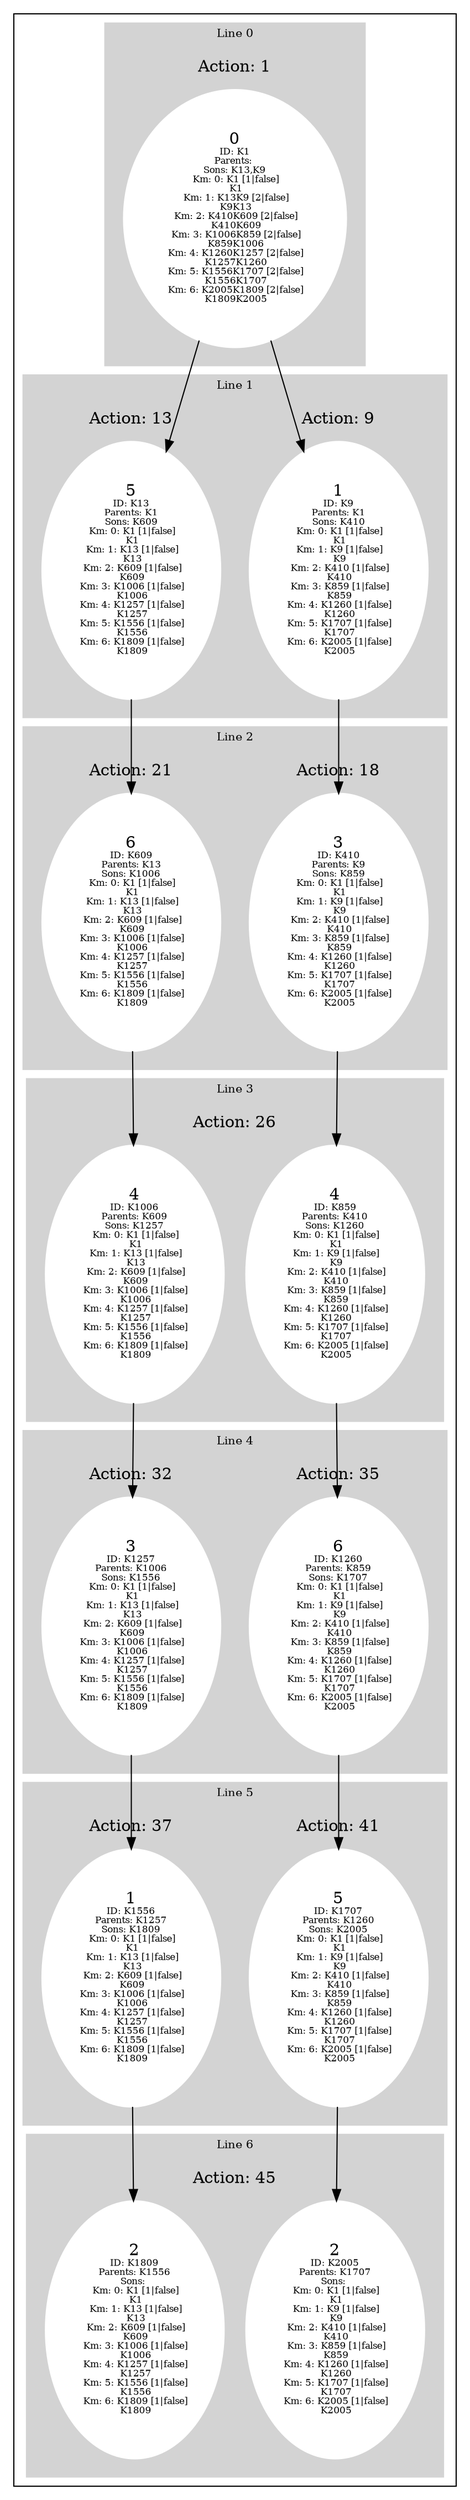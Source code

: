 digraph G {
subgraph cluster_info {
        subgraph cluster_0 {
        style=filled;
        color=lightgrey;
        node [style=filled,color=white];
        subgraph cluster_act_1 {
label = "Action: 1"step_K1 [label=<0<BR /><FONT POINT-SIZE="8">ID: K1</FONT><BR /><FONT POINT-SIZE="8">Parents: </FONT><BR /><FONT POINT-SIZE="8">Sons: K13,K9</FONT><BR /><FONT POINT-SIZE="8"> Km: 0: K1 [1|false]<BR /> K1</FONT><BR /><FONT POINT-SIZE="8"> Km: 1: K13K9 [2|false]<BR /> K9K13</FONT><BR /><FONT POINT-SIZE="8"> Km: 2: K410K609 [2|false]<BR /> K410K609</FONT><BR /><FONT POINT-SIZE="8"> Km: 3: K1006K859 [2|false]<BR /> K859K1006</FONT><BR /><FONT POINT-SIZE="8"> Km: 4: K1260K1257 [2|false]<BR /> K1257K1260</FONT><BR /><FONT POINT-SIZE="8"> Km: 5: K1556K1707 [2|false]<BR /> K1556K1707</FONT><BR /><FONT POINT-SIZE="8"> Km: 6: K2005K1809 [2|false]<BR /> K1809K2005</FONT>>]
}

        fontsize="10"
        label = "Line 0";
        }

        subgraph cluster_4 {
        style=filled;
        color=lightgrey;
        node [style=filled,color=white];
        subgraph cluster_act_35 {
label = "Action: 35"step_K1260 [label=<6<BR /><FONT POINT-SIZE="8">ID: K1260</FONT><BR /><FONT POINT-SIZE="8">Parents: K859</FONT><BR /><FONT POINT-SIZE="8">Sons: K1707</FONT><BR /><FONT POINT-SIZE="8"> Km: 0: K1 [1|false]<BR /> K1</FONT><BR /><FONT POINT-SIZE="8"> Km: 1: K9 [1|false]<BR /> K9</FONT><BR /><FONT POINT-SIZE="8"> Km: 2: K410 [1|false]<BR /> K410</FONT><BR /><FONT POINT-SIZE="8"> Km: 3: K859 [1|false]<BR /> K859</FONT><BR /><FONT POINT-SIZE="8"> Km: 4: K1260 [1|false]<BR /> K1260</FONT><BR /><FONT POINT-SIZE="8"> Km: 5: K1707 [1|false]<BR /> K1707</FONT><BR /><FONT POINT-SIZE="8"> Km: 6: K2005 [1|false]<BR /> K2005</FONT>>]
}
subgraph cluster_act_32 {
label = "Action: 32"step_K1257 [label=<3<BR /><FONT POINT-SIZE="8">ID: K1257</FONT><BR /><FONT POINT-SIZE="8">Parents: K1006</FONT><BR /><FONT POINT-SIZE="8">Sons: K1556</FONT><BR /><FONT POINT-SIZE="8"> Km: 0: K1 [1|false]<BR /> K1</FONT><BR /><FONT POINT-SIZE="8"> Km: 1: K13 [1|false]<BR /> K13</FONT><BR /><FONT POINT-SIZE="8"> Km: 2: K609 [1|false]<BR /> K609</FONT><BR /><FONT POINT-SIZE="8"> Km: 3: K1006 [1|false]<BR /> K1006</FONT><BR /><FONT POINT-SIZE="8"> Km: 4: K1257 [1|false]<BR /> K1257</FONT><BR /><FONT POINT-SIZE="8"> Km: 5: K1556 [1|false]<BR /> K1556</FONT><BR /><FONT POINT-SIZE="8"> Km: 6: K1809 [1|false]<BR /> K1809</FONT>>]
}

        fontsize="10"
        label = "Line 4";
        }

        subgraph cluster_2 {
        style=filled;
        color=lightgrey;
        node [style=filled,color=white];
        subgraph cluster_act_18 {
label = "Action: 18"step_K410 [label=<3<BR /><FONT POINT-SIZE="8">ID: K410</FONT><BR /><FONT POINT-SIZE="8">Parents: K9</FONT><BR /><FONT POINT-SIZE="8">Sons: K859</FONT><BR /><FONT POINT-SIZE="8"> Km: 0: K1 [1|false]<BR /> K1</FONT><BR /><FONT POINT-SIZE="8"> Km: 1: K9 [1|false]<BR /> K9</FONT><BR /><FONT POINT-SIZE="8"> Km: 2: K410 [1|false]<BR /> K410</FONT><BR /><FONT POINT-SIZE="8"> Km: 3: K859 [1|false]<BR /> K859</FONT><BR /><FONT POINT-SIZE="8"> Km: 4: K1260 [1|false]<BR /> K1260</FONT><BR /><FONT POINT-SIZE="8"> Km: 5: K1707 [1|false]<BR /> K1707</FONT><BR /><FONT POINT-SIZE="8"> Km: 6: K2005 [1|false]<BR /> K2005</FONT>>]
}
subgraph cluster_act_21 {
label = "Action: 21"step_K609 [label=<6<BR /><FONT POINT-SIZE="8">ID: K609</FONT><BR /><FONT POINT-SIZE="8">Parents: K13</FONT><BR /><FONT POINT-SIZE="8">Sons: K1006</FONT><BR /><FONT POINT-SIZE="8"> Km: 0: K1 [1|false]<BR /> K1</FONT><BR /><FONT POINT-SIZE="8"> Km: 1: K13 [1|false]<BR /> K13</FONT><BR /><FONT POINT-SIZE="8"> Km: 2: K609 [1|false]<BR /> K609</FONT><BR /><FONT POINT-SIZE="8"> Km: 3: K1006 [1|false]<BR /> K1006</FONT><BR /><FONT POINT-SIZE="8"> Km: 4: K1257 [1|false]<BR /> K1257</FONT><BR /><FONT POINT-SIZE="8"> Km: 5: K1556 [1|false]<BR /> K1556</FONT><BR /><FONT POINT-SIZE="8"> Km: 6: K1809 [1|false]<BR /> K1809</FONT>>]
}

        fontsize="10"
        label = "Line 2";
        }

        subgraph cluster_3 {
        style=filled;
        color=lightgrey;
        node [style=filled,color=white];
        subgraph cluster_act_26 {
label = "Action: 26"step_K1006 [label=<4<BR /><FONT POINT-SIZE="8">ID: K1006</FONT><BR /><FONT POINT-SIZE="8">Parents: K609</FONT><BR /><FONT POINT-SIZE="8">Sons: K1257</FONT><BR /><FONT POINT-SIZE="8"> Km: 0: K1 [1|false]<BR /> K1</FONT><BR /><FONT POINT-SIZE="8"> Km: 1: K13 [1|false]<BR /> K13</FONT><BR /><FONT POINT-SIZE="8"> Km: 2: K609 [1|false]<BR /> K609</FONT><BR /><FONT POINT-SIZE="8"> Km: 3: K1006 [1|false]<BR /> K1006</FONT><BR /><FONT POINT-SIZE="8"> Km: 4: K1257 [1|false]<BR /> K1257</FONT><BR /><FONT POINT-SIZE="8"> Km: 5: K1556 [1|false]<BR /> K1556</FONT><BR /><FONT POINT-SIZE="8"> Km: 6: K1809 [1|false]<BR /> K1809</FONT>>]
step_K859 [label=<4<BR /><FONT POINT-SIZE="8">ID: K859</FONT><BR /><FONT POINT-SIZE="8">Parents: K410</FONT><BR /><FONT POINT-SIZE="8">Sons: K1260</FONT><BR /><FONT POINT-SIZE="8"> Km: 0: K1 [1|false]<BR /> K1</FONT><BR /><FONT POINT-SIZE="8"> Km: 1: K9 [1|false]<BR /> K9</FONT><BR /><FONT POINT-SIZE="8"> Km: 2: K410 [1|false]<BR /> K410</FONT><BR /><FONT POINT-SIZE="8"> Km: 3: K859 [1|false]<BR /> K859</FONT><BR /><FONT POINT-SIZE="8"> Km: 4: K1260 [1|false]<BR /> K1260</FONT><BR /><FONT POINT-SIZE="8"> Km: 5: K1707 [1|false]<BR /> K1707</FONT><BR /><FONT POINT-SIZE="8"> Km: 6: K2005 [1|false]<BR /> K2005</FONT>>]
}
subgraph cluster_act_26 {
label = "Action: 26"step_K1006 [label=<4<BR /><FONT POINT-SIZE="8">ID: K1006</FONT><BR /><FONT POINT-SIZE="8">Parents: K609</FONT><BR /><FONT POINT-SIZE="8">Sons: K1257</FONT><BR /><FONT POINT-SIZE="8"> Km: 0: K1 [1|false]<BR /> K1</FONT><BR /><FONT POINT-SIZE="8"> Km: 1: K13 [1|false]<BR /> K13</FONT><BR /><FONT POINT-SIZE="8"> Km: 2: K609 [1|false]<BR /> K609</FONT><BR /><FONT POINT-SIZE="8"> Km: 3: K1006 [1|false]<BR /> K1006</FONT><BR /><FONT POINT-SIZE="8"> Km: 4: K1257 [1|false]<BR /> K1257</FONT><BR /><FONT POINT-SIZE="8"> Km: 5: K1556 [1|false]<BR /> K1556</FONT><BR /><FONT POINT-SIZE="8"> Km: 6: K1809 [1|false]<BR /> K1809</FONT>>]
step_K859 [label=<4<BR /><FONT POINT-SIZE="8">ID: K859</FONT><BR /><FONT POINT-SIZE="8">Parents: K410</FONT><BR /><FONT POINT-SIZE="8">Sons: K1260</FONT><BR /><FONT POINT-SIZE="8"> Km: 0: K1 [1|false]<BR /> K1</FONT><BR /><FONT POINT-SIZE="8"> Km: 1: K9 [1|false]<BR /> K9</FONT><BR /><FONT POINT-SIZE="8"> Km: 2: K410 [1|false]<BR /> K410</FONT><BR /><FONT POINT-SIZE="8"> Km: 3: K859 [1|false]<BR /> K859</FONT><BR /><FONT POINT-SIZE="8"> Km: 4: K1260 [1|false]<BR /> K1260</FONT><BR /><FONT POINT-SIZE="8"> Km: 5: K1707 [1|false]<BR /> K1707</FONT><BR /><FONT POINT-SIZE="8"> Km: 6: K2005 [1|false]<BR /> K2005</FONT>>]
}

        fontsize="10"
        label = "Line 3";
        }

        subgraph cluster_5 {
        style=filled;
        color=lightgrey;
        node [style=filled,color=white];
        subgraph cluster_act_37 {
label = "Action: 37"step_K1556 [label=<1<BR /><FONT POINT-SIZE="8">ID: K1556</FONT><BR /><FONT POINT-SIZE="8">Parents: K1257</FONT><BR /><FONT POINT-SIZE="8">Sons: K1809</FONT><BR /><FONT POINT-SIZE="8"> Km: 0: K1 [1|false]<BR /> K1</FONT><BR /><FONT POINT-SIZE="8"> Km: 1: K13 [1|false]<BR /> K13</FONT><BR /><FONT POINT-SIZE="8"> Km: 2: K609 [1|false]<BR /> K609</FONT><BR /><FONT POINT-SIZE="8"> Km: 3: K1006 [1|false]<BR /> K1006</FONT><BR /><FONT POINT-SIZE="8"> Km: 4: K1257 [1|false]<BR /> K1257</FONT><BR /><FONT POINT-SIZE="8"> Km: 5: K1556 [1|false]<BR /> K1556</FONT><BR /><FONT POINT-SIZE="8"> Km: 6: K1809 [1|false]<BR /> K1809</FONT>>]
}
subgraph cluster_act_41 {
label = "Action: 41"step_K1707 [label=<5<BR /><FONT POINT-SIZE="8">ID: K1707</FONT><BR /><FONT POINT-SIZE="8">Parents: K1260</FONT><BR /><FONT POINT-SIZE="8">Sons: K2005</FONT><BR /><FONT POINT-SIZE="8"> Km: 0: K1 [1|false]<BR /> K1</FONT><BR /><FONT POINT-SIZE="8"> Km: 1: K9 [1|false]<BR /> K9</FONT><BR /><FONT POINT-SIZE="8"> Km: 2: K410 [1|false]<BR /> K410</FONT><BR /><FONT POINT-SIZE="8"> Km: 3: K859 [1|false]<BR /> K859</FONT><BR /><FONT POINT-SIZE="8"> Km: 4: K1260 [1|false]<BR /> K1260</FONT><BR /><FONT POINT-SIZE="8"> Km: 5: K1707 [1|false]<BR /> K1707</FONT><BR /><FONT POINT-SIZE="8"> Km: 6: K2005 [1|false]<BR /> K2005</FONT>>]
}

        fontsize="10"
        label = "Line 5";
        }

        subgraph cluster_6 {
        style=filled;
        color=lightgrey;
        node [style=filled,color=white];
        subgraph cluster_act_45 {
label = "Action: 45"step_K2005 [label=<2<BR /><FONT POINT-SIZE="8">ID: K2005</FONT><BR /><FONT POINT-SIZE="8">Parents: K1707</FONT><BR /><FONT POINT-SIZE="8">Sons: </FONT><BR /><FONT POINT-SIZE="8"> Km: 0: K1 [1|false]<BR /> K1</FONT><BR /><FONT POINT-SIZE="8"> Km: 1: K9 [1|false]<BR /> K9</FONT><BR /><FONT POINT-SIZE="8"> Km: 2: K410 [1|false]<BR /> K410</FONT><BR /><FONT POINT-SIZE="8"> Km: 3: K859 [1|false]<BR /> K859</FONT><BR /><FONT POINT-SIZE="8"> Km: 4: K1260 [1|false]<BR /> K1260</FONT><BR /><FONT POINT-SIZE="8"> Km: 5: K1707 [1|false]<BR /> K1707</FONT><BR /><FONT POINT-SIZE="8"> Km: 6: K2005 [1|false]<BR /> K2005</FONT>>]
step_K1809 [label=<2<BR /><FONT POINT-SIZE="8">ID: K1809</FONT><BR /><FONT POINT-SIZE="8">Parents: K1556</FONT><BR /><FONT POINT-SIZE="8">Sons: </FONT><BR /><FONT POINT-SIZE="8"> Km: 0: K1 [1|false]<BR /> K1</FONT><BR /><FONT POINT-SIZE="8"> Km: 1: K13 [1|false]<BR /> K13</FONT><BR /><FONT POINT-SIZE="8"> Km: 2: K609 [1|false]<BR /> K609</FONT><BR /><FONT POINT-SIZE="8"> Km: 3: K1006 [1|false]<BR /> K1006</FONT><BR /><FONT POINT-SIZE="8"> Km: 4: K1257 [1|false]<BR /> K1257</FONT><BR /><FONT POINT-SIZE="8"> Km: 5: K1556 [1|false]<BR /> K1556</FONT><BR /><FONT POINT-SIZE="8"> Km: 6: K1809 [1|false]<BR /> K1809</FONT>>]
}
subgraph cluster_act_45 {
label = "Action: 45"step_K2005 [label=<2<BR /><FONT POINT-SIZE="8">ID: K2005</FONT><BR /><FONT POINT-SIZE="8">Parents: K1707</FONT><BR /><FONT POINT-SIZE="8">Sons: </FONT><BR /><FONT POINT-SIZE="8"> Km: 0: K1 [1|false]<BR /> K1</FONT><BR /><FONT POINT-SIZE="8"> Km: 1: K9 [1|false]<BR /> K9</FONT><BR /><FONT POINT-SIZE="8"> Km: 2: K410 [1|false]<BR /> K410</FONT><BR /><FONT POINT-SIZE="8"> Km: 3: K859 [1|false]<BR /> K859</FONT><BR /><FONT POINT-SIZE="8"> Km: 4: K1260 [1|false]<BR /> K1260</FONT><BR /><FONT POINT-SIZE="8"> Km: 5: K1707 [1|false]<BR /> K1707</FONT><BR /><FONT POINT-SIZE="8"> Km: 6: K2005 [1|false]<BR /> K2005</FONT>>]
step_K1809 [label=<2<BR /><FONT POINT-SIZE="8">ID: K1809</FONT><BR /><FONT POINT-SIZE="8">Parents: K1556</FONT><BR /><FONT POINT-SIZE="8">Sons: </FONT><BR /><FONT POINT-SIZE="8"> Km: 0: K1 [1|false]<BR /> K1</FONT><BR /><FONT POINT-SIZE="8"> Km: 1: K13 [1|false]<BR /> K13</FONT><BR /><FONT POINT-SIZE="8"> Km: 2: K609 [1|false]<BR /> K609</FONT><BR /><FONT POINT-SIZE="8"> Km: 3: K1006 [1|false]<BR /> K1006</FONT><BR /><FONT POINT-SIZE="8"> Km: 4: K1257 [1|false]<BR /> K1257</FONT><BR /><FONT POINT-SIZE="8"> Km: 5: K1556 [1|false]<BR /> K1556</FONT><BR /><FONT POINT-SIZE="8"> Km: 6: K1809 [1|false]<BR /> K1809</FONT>>]
}

        fontsize="10"
        label = "Line 6";
        }

        subgraph cluster_1 {
        style=filled;
        color=lightgrey;
        node [style=filled,color=white];
        subgraph cluster_act_13 {
label = "Action: 13"step_K13 [label=<5<BR /><FONT POINT-SIZE="8">ID: K13</FONT><BR /><FONT POINT-SIZE="8">Parents: K1</FONT><BR /><FONT POINT-SIZE="8">Sons: K609</FONT><BR /><FONT POINT-SIZE="8"> Km: 0: K1 [1|false]<BR /> K1</FONT><BR /><FONT POINT-SIZE="8"> Km: 1: K13 [1|false]<BR /> K13</FONT><BR /><FONT POINT-SIZE="8"> Km: 2: K609 [1|false]<BR /> K609</FONT><BR /><FONT POINT-SIZE="8"> Km: 3: K1006 [1|false]<BR /> K1006</FONT><BR /><FONT POINT-SIZE="8"> Km: 4: K1257 [1|false]<BR /> K1257</FONT><BR /><FONT POINT-SIZE="8"> Km: 5: K1556 [1|false]<BR /> K1556</FONT><BR /><FONT POINT-SIZE="8"> Km: 6: K1809 [1|false]<BR /> K1809</FONT>>]
}
subgraph cluster_act_9 {
label = "Action: 9"step_K9 [label=<1<BR /><FONT POINT-SIZE="8">ID: K9</FONT><BR /><FONT POINT-SIZE="8">Parents: K1</FONT><BR /><FONT POINT-SIZE="8">Sons: K410</FONT><BR /><FONT POINT-SIZE="8"> Km: 0: K1 [1|false]<BR /> K1</FONT><BR /><FONT POINT-SIZE="8"> Km: 1: K9 [1|false]<BR /> K9</FONT><BR /><FONT POINT-SIZE="8"> Km: 2: K410 [1|false]<BR /> K410</FONT><BR /><FONT POINT-SIZE="8"> Km: 3: K859 [1|false]<BR /> K859</FONT><BR /><FONT POINT-SIZE="8"> Km: 4: K1260 [1|false]<BR /> K1260</FONT><BR /><FONT POINT-SIZE="8"> Km: 5: K1707 [1|false]<BR /> K1707</FONT><BR /><FONT POINT-SIZE="8"> Km: 6: K2005 [1|false]<BR /> K2005</FONT>>]
}

        fontsize="10"
        label = "Line 1";
        }
step_K1006 -> step_K1257; 
step_K1556 -> step_K1809; 
step_K1 -> step_K13; 
step_K1260 -> step_K1707; 
step_K9 -> step_K410; 
step_K1707 -> step_K2005; 
step_K859 -> step_K1260; 
step_K13 -> step_K609; 
step_K609 -> step_K1006; 
step_K1257 -> step_K1556; 
step_K410 -> step_K859; 
step_K1 -> step_K9; 
}}
